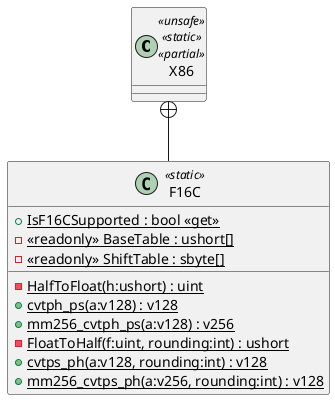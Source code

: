 @startuml
class X86 <<unsafe>> <<static>> <<partial>> {
}
class F16C <<static>> {
    + {static} IsF16CSupported : bool <<get>>
    - {static} HalfToFloat(h:ushort) : uint
    + {static} cvtph_ps(a:v128) : v128
    + {static} mm256_cvtph_ps(a:v128) : v256
    - {static} <<readonly>> BaseTable : ushort[]
    - {static} <<readonly>> ShiftTable : sbyte[]
    - {static} FloatToHalf(f:uint, rounding:int) : ushort
    + {static} cvtps_ph(a:v128, rounding:int) : v128
    + {static} mm256_cvtps_ph(a:v256, rounding:int) : v128
}
X86 +-- F16C
@enduml
